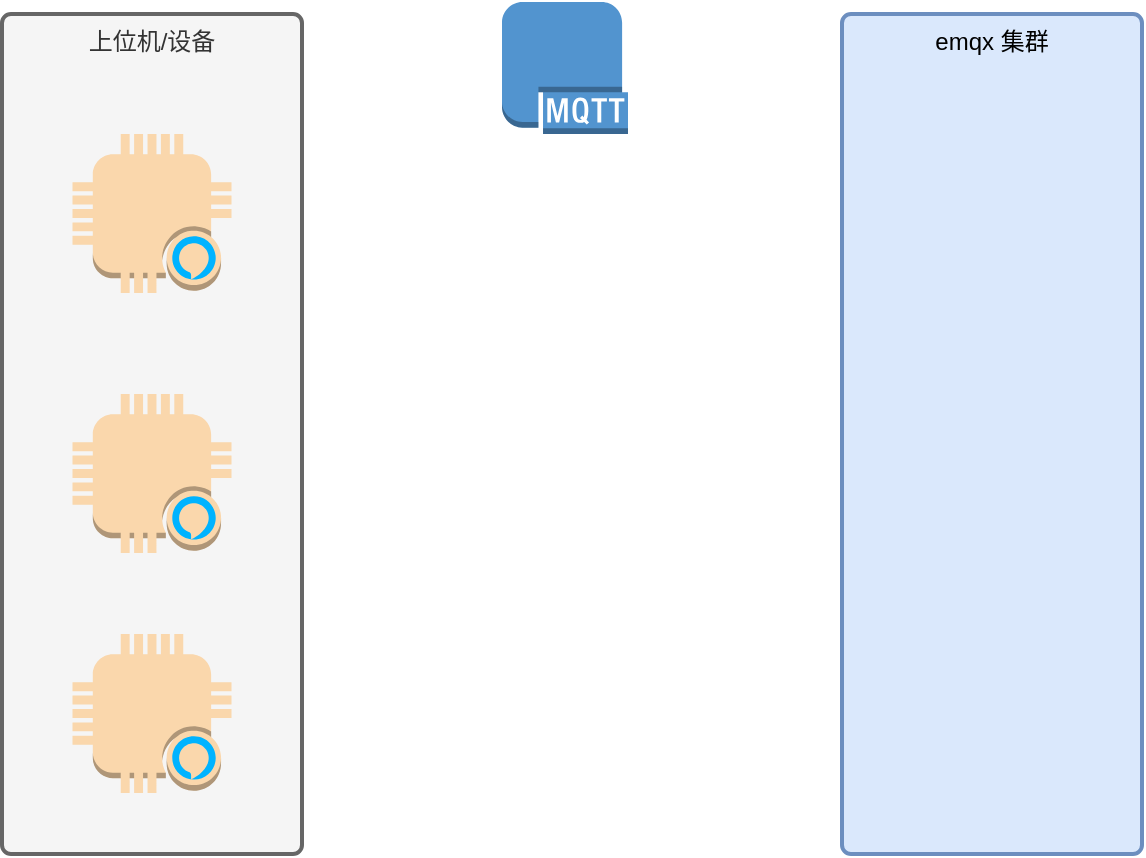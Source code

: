 <mxfile version="21.8.0" type="github">
  <diagram id="6a731a19-8d31-9384-78a2-239565b7b9f0" name="Page-1">
    <mxGraphModel dx="1434" dy="878" grid="1" gridSize="10" guides="1" tooltips="1" connect="1" arrows="1" fold="1" page="1" pageScale="1" pageWidth="2336" pageHeight="1654" background="none" math="0" shadow="0">
      <root>
        <mxCell id="0" />
        <mxCell id="1" parent="0" />
        <mxCell id="pIrPDSXK6qlcN9ApZmw5-3" value="上位机/设备" style="rounded=1;whiteSpace=wrap;html=1;shadow=0;strokeWidth=2;fontSize=12;align=center;arcSize=3;verticalAlign=top;fillColor=#f5f5f5;fontColor=#333333;strokeColor=#666666;" vertex="1" parent="1">
          <mxGeometry x="110" y="140" width="150" height="420" as="geometry" />
        </mxCell>
        <mxCell id="4L-7aMJc5HiqzdiqpkeI-2" value="" style="outlineConnect=0;dashed=0;verticalLabelPosition=bottom;verticalAlign=top;align=center;html=1;shape=mxgraph.aws3.alexa_enabled_device;fillColor=#fad7ac;strokeColor=#b46504;" parent="1" vertex="1">
          <mxGeometry x="145.25" y="200" width="79.5" height="79.5" as="geometry" />
        </mxCell>
        <mxCell id="4L-7aMJc5HiqzdiqpkeI-4" value="" style="outlineConnect=0;dashed=0;verticalLabelPosition=bottom;verticalAlign=top;align=center;html=1;shape=mxgraph.aws3.alexa_enabled_device;fillColor=#fad7ac;strokeColor=#b46504;" parent="1" vertex="1">
          <mxGeometry x="145.25" y="330" width="79.5" height="79.5" as="geometry" />
        </mxCell>
        <mxCell id="4L-7aMJc5HiqzdiqpkeI-5" value="" style="outlineConnect=0;dashed=0;verticalLabelPosition=bottom;verticalAlign=top;align=center;html=1;shape=mxgraph.aws3.alexa_enabled_device;fillColor=#fad7ac;strokeColor=#b46504;" parent="1" vertex="1">
          <mxGeometry x="145.25" y="450" width="79.5" height="79.5" as="geometry" />
        </mxCell>
        <mxCell id="pIrPDSXK6qlcN9ApZmw5-7" value="emqx 集群" style="rounded=1;whiteSpace=wrap;html=1;shadow=0;strokeWidth=2;fontSize=12;align=center;arcSize=3;verticalAlign=top;fillColor=#dae8fc;strokeColor=#6c8ebf;" vertex="1" parent="1">
          <mxGeometry x="530" y="140" width="150" height="420" as="geometry" />
        </mxCell>
        <mxCell id="pIrPDSXK6qlcN9ApZmw5-11" value="" style="outlineConnect=0;dashed=0;verticalLabelPosition=bottom;verticalAlign=top;align=center;html=1;shape=mxgraph.aws3.mqtt_protocol;fillColor=#5294CF;gradientColor=none;" vertex="1" parent="1">
          <mxGeometry x="360" y="134" width="63" height="66" as="geometry" />
        </mxCell>
      </root>
    </mxGraphModel>
  </diagram>
</mxfile>
